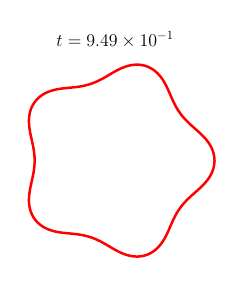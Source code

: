 \begin{tikzpicture}[scale=0.45]

  \begin{axis}[
    hide axis,
    axis equal image,
    xmin = -2.1,
    xmax = 2.1,
    ymin = -2.1,
    ymax = 2.1,
    xtick = \empty,
    ytick = \empty,
    title style={align=left},
    title={\Large $t = 9.49 \times 10^{-1}$}
  ]

\addplot[red,line width=2pt] coordinates{
(2.07e+00,-5.647e-11)
(2.068e+00,4.069e-02)
(2.064e+00,8.221e-02)
(2.056e+00,1.252e-01)
(2.045e+00,1.7e-01)
(2.029e+00,2.167e-01)
(2.009e+00,2.65e-01)
(1.983e+00,3.142e-01)
(1.952e+00,3.639e-01)
(1.916e+00,4.132e-01)
(1.876e+00,4.616e-01)
(1.832e+00,5.088e-01)
(1.786e+00,5.544e-01)
(1.739e+00,5.986e-01)
(1.691e+00,6.413e-01)
(1.644e+00,6.827e-01)
(1.599e+00,7.228e-01)
(1.557e+00,7.614e-01)
(1.518e+00,7.984e-01)
(1.483e+00,8.333e-01)
(1.453e+00,8.656e-01)
(1.427e+00,8.948e-01)
(1.405e+00,9.206e-01)
(1.387e+00,9.425e-01)
(1.373e+00,9.608e-01)
(1.362e+00,9.762e-01)
(1.351e+00,9.904e-01)
(1.341e+00,1.006e+00)
(1.328e+00,1.024e+00)
(1.313e+00,1.047e+00)
(1.296e+00,1.074e+00)
(1.276e+00,1.107e+00)
(1.255e+00,1.145e+00)
(1.233e+00,1.188e+00)
(1.21e+00,1.235e+00)
(1.186e+00,1.287e+00)
(1.162e+00,1.341e+00)
(1.137e+00,1.398e+00)
(1.112e+00,1.457e+00)
(1.085e+00,1.516e+00)
(1.056e+00,1.574e+00)
(1.025e+00,1.631e+00)
(9.92e-01,1.684e+00)
(9.566e-01,1.734e+00)
(9.192e-01,1.78e+00)
(8.805e-01,1.821e+00)
(8.411e-01,1.856e+00)
(8.015e-01,1.887e+00)
(7.623e-01,1.913e+00)
(7.237e-01,1.934e+00)
(6.855e-01,1.952e+00)
(6.473e-01,1.966e+00)
(6.085e-01,1.978e+00)
(5.68e-01,1.987e+00)
(5.253e-01,1.994e+00)
(4.797e-01,1.997e+00)
(4.31e-01,1.997e+00)
(3.793e-01,1.993e+00)
(3.25e-01,1.985e+00)
(2.686e-01,1.972e+00)
(2.108e-01,1.954e+00)
(1.524e-01,1.932e+00)
(9.403e-02,1.906e+00)
(3.617e-02,1.876e+00)
(-2.075e-02,1.845e+00)
(-7.643e-02,1.813e+00)
(-1.306e-01,1.781e+00)
(-1.83e-01,1.75e+00)
(-2.333e-01,1.721e+00)
(-2.81e-01,1.695e+00)
(-3.256e-01,1.673e+00)
(-3.666e-01,1.653e+00)
(-4.033e-01,1.637e+00)
(-4.355e-01,1.623e+00)
(-4.628e-01,1.613e+00)
(-4.854e-01,1.604e+00)
(-5.042e-01,1.598e+00)
(-5.21e-01,1.592e+00)
(-5.384e-01,1.587e+00)
(-5.589e-01,1.581e+00)
(-5.841e-01,1.574e+00)
(-6.146e-01,1.566e+00)
(-6.506e-01,1.558e+00)
(-6.921e-01,1.549e+00)
(-7.388e-01,1.541e+00)
(-7.902e-01,1.534e+00)
(-8.456e-01,1.527e+00)
(-9.044e-01,1.521e+00)
(-9.659e-01,1.515e+00)
(-1.029e+00,1.509e+00)
(-1.093e+00,1.502e+00)
(-1.158e+00,1.493e+00)
(-1.221e+00,1.482e+00)
(-1.283e+00,1.467e+00)
(-1.342e+00,1.45e+00)
(-1.398e+00,1.429e+00)
(-1.45e+00,1.405e+00)
(-1.497e+00,1.379e+00)
(-1.539e+00,1.351e+00)
(-1.576e+00,1.322e+00)
(-1.609e+00,1.292e+00)
(-1.639e+00,1.261e+00)
(-1.665e+00,1.23e+00)
(-1.688e+00,1.197e+00)
(-1.71e+00,1.161e+00)
(-1.73e+00,1.124e+00)
(-1.748e+00,1.082e+00)
(-1.764e+00,1.037e+00)
(-1.776e+00,9.871e-01)
(-1.786e+00,9.336e-01)
(-1.792e+00,8.766e-01)
(-1.794e+00,8.166e-01)
(-1.791e+00,7.545e-01)
(-1.785e+00,6.91e-01)
(-1.776e+00,6.27e-01)
(-1.764e+00,5.631e-01)
(-1.75e+00,5.0e-01)
(-1.737e+00,4.382e-01)
(-1.724e+00,3.784e-01)
(-1.712e+00,3.211e-01)
(-1.701e+00,2.67e-01)
(-1.693e+00,2.167e-01)
(-1.686e+00,1.707e-01)
(-1.682e+00,1.297e-01)
(-1.679e+00,9.389e-02)
(-1.677e+00,6.358e-02)
(-1.676e+00,3.851e-02)
(-1.675e+00,1.788e-02)
(-1.675e+00,-9.749e-12)
(-1.675e+00,-1.788e-02)
(-1.676e+00,-3.851e-02)
(-1.677e+00,-6.358e-02)
(-1.679e+00,-9.389e-02)
(-1.682e+00,-1.297e-01)
(-1.686e+00,-1.707e-01)
(-1.693e+00,-2.167e-01)
(-1.701e+00,-2.67e-01)
(-1.712e+00,-3.211e-01)
(-1.724e+00,-3.784e-01)
(-1.737e+00,-4.382e-01)
(-1.75e+00,-5.0e-01)
(-1.764e+00,-5.631e-01)
(-1.776e+00,-6.27e-01)
(-1.785e+00,-6.91e-01)
(-1.791e+00,-7.545e-01)
(-1.794e+00,-8.166e-01)
(-1.792e+00,-8.766e-01)
(-1.786e+00,-9.336e-01)
(-1.776e+00,-9.871e-01)
(-1.764e+00,-1.037e+00)
(-1.748e+00,-1.082e+00)
(-1.73e+00,-1.124e+00)
(-1.71e+00,-1.161e+00)
(-1.688e+00,-1.197e+00)
(-1.665e+00,-1.23e+00)
(-1.639e+00,-1.261e+00)
(-1.609e+00,-1.292e+00)
(-1.576e+00,-1.322e+00)
(-1.539e+00,-1.351e+00)
(-1.497e+00,-1.379e+00)
(-1.45e+00,-1.405e+00)
(-1.398e+00,-1.429e+00)
(-1.342e+00,-1.45e+00)
(-1.283e+00,-1.467e+00)
(-1.221e+00,-1.482e+00)
(-1.158e+00,-1.493e+00)
(-1.093e+00,-1.502e+00)
(-1.029e+00,-1.509e+00)
(-9.659e-01,-1.515e+00)
(-9.044e-01,-1.521e+00)
(-8.456e-01,-1.527e+00)
(-7.902e-01,-1.534e+00)
(-7.388e-01,-1.541e+00)
(-6.921e-01,-1.549e+00)
(-6.506e-01,-1.558e+00)
(-6.146e-01,-1.566e+00)
(-5.841e-01,-1.574e+00)
(-5.589e-01,-1.581e+00)
(-5.384e-01,-1.587e+00)
(-5.21e-01,-1.592e+00)
(-5.042e-01,-1.598e+00)
(-4.854e-01,-1.604e+00)
(-4.628e-01,-1.613e+00)
(-4.355e-01,-1.623e+00)
(-4.033e-01,-1.637e+00)
(-3.666e-01,-1.653e+00)
(-3.256e-01,-1.673e+00)
(-2.81e-01,-1.695e+00)
(-2.333e-01,-1.721e+00)
(-1.83e-01,-1.75e+00)
(-1.306e-01,-1.781e+00)
(-7.643e-02,-1.813e+00)
(-2.075e-02,-1.845e+00)
(3.617e-02,-1.876e+00)
(9.403e-02,-1.906e+00)
(1.524e-01,-1.932e+00)
(2.108e-01,-1.954e+00)
(2.686e-01,-1.972e+00)
(3.25e-01,-1.985e+00)
(3.793e-01,-1.993e+00)
(4.31e-01,-1.997e+00)
(4.797e-01,-1.997e+00)
(5.253e-01,-1.994e+00)
(5.68e-01,-1.987e+00)
(6.085e-01,-1.978e+00)
(6.473e-01,-1.966e+00)
(6.855e-01,-1.952e+00)
(7.237e-01,-1.934e+00)
(7.623e-01,-1.913e+00)
(8.015e-01,-1.887e+00)
(8.411e-01,-1.856e+00)
(8.805e-01,-1.821e+00)
(9.192e-01,-1.78e+00)
(9.566e-01,-1.734e+00)
(9.92e-01,-1.684e+00)
(1.025e+00,-1.631e+00)
(1.056e+00,-1.574e+00)
(1.085e+00,-1.516e+00)
(1.112e+00,-1.457e+00)
(1.137e+00,-1.398e+00)
(1.162e+00,-1.341e+00)
(1.186e+00,-1.287e+00)
(1.21e+00,-1.235e+00)
(1.233e+00,-1.188e+00)
(1.255e+00,-1.145e+00)
(1.276e+00,-1.107e+00)
(1.296e+00,-1.074e+00)
(1.313e+00,-1.047e+00)
(1.328e+00,-1.024e+00)
(1.341e+00,-1.006e+00)
(1.351e+00,-9.904e-01)
(1.362e+00,-9.762e-01)
(1.373e+00,-9.608e-01)
(1.387e+00,-9.425e-01)
(1.405e+00,-9.206e-01)
(1.427e+00,-8.948e-01)
(1.453e+00,-8.656e-01)
(1.483e+00,-8.333e-01)
(1.518e+00,-7.984e-01)
(1.557e+00,-7.614e-01)
(1.599e+00,-7.228e-01)
(1.644e+00,-6.827e-01)
(1.691e+00,-6.413e-01)
(1.739e+00,-5.986e-01)
(1.786e+00,-5.544e-01)
(1.832e+00,-5.088e-01)
(1.876e+00,-4.616e-01)
(1.916e+00,-4.132e-01)
(1.952e+00,-3.639e-01)
(1.983e+00,-3.142e-01)
(2.009e+00,-2.65e-01)
(2.029e+00,-2.167e-01)
(2.045e+00,-1.7e-01)
(2.056e+00,-1.252e-01)
(2.064e+00,-8.221e-02)
(2.068e+00,-4.069e-02)
(2.07e+00,-5.647e-11)
};


\end{axis}

\end{tikzpicture}
